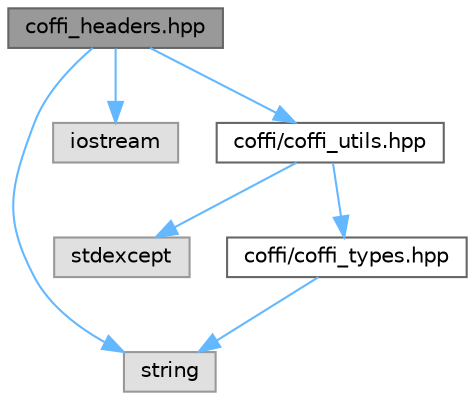 digraph "coffi_headers.hpp"
{
 // LATEX_PDF_SIZE
  bgcolor="transparent";
  edge [fontname=Helvetica,fontsize=10,labelfontname=Helvetica,labelfontsize=10];
  node [fontname=Helvetica,fontsize=10,shape=box,height=0.2,width=0.4];
  Node1 [id="Node000001",label="coffi_headers.hpp",height=0.2,width=0.4,color="gray40", fillcolor="grey60", style="filled", fontcolor="black",tooltip="COFFI library classes for the COFF file headers."];
  Node1 -> Node2 [id="edge1_Node000001_Node000002",color="steelblue1",style="solid",tooltip=" "];
  Node2 [id="Node000002",label="string",height=0.2,width=0.4,color="grey60", fillcolor="#E0E0E0", style="filled",tooltip=" "];
  Node1 -> Node3 [id="edge2_Node000001_Node000003",color="steelblue1",style="solid",tooltip=" "];
  Node3 [id="Node000003",label="iostream",height=0.2,width=0.4,color="grey60", fillcolor="#E0E0E0", style="filled",tooltip=" "];
  Node1 -> Node4 [id="edge3_Node000001_Node000004",color="steelblue1",style="solid",tooltip=" "];
  Node4 [id="Node000004",label="coffi/coffi_utils.hpp",height=0.2,width=0.4,color="grey40", fillcolor="white", style="filled",URL="$coffi__utils_8hpp.html",tooltip="COFFI library utilities."];
  Node4 -> Node5 [id="edge4_Node000004_Node000005",color="steelblue1",style="solid",tooltip=" "];
  Node5 [id="Node000005",label="stdexcept",height=0.2,width=0.4,color="grey60", fillcolor="#E0E0E0", style="filled",tooltip=" "];
  Node4 -> Node6 [id="edge5_Node000004_Node000006",color="steelblue1",style="solid",tooltip=" "];
  Node6 [id="Node000006",label="coffi/coffi_types.hpp",height=0.2,width=0.4,color="grey40", fillcolor="white", style="filled",URL="$coffi__types_8hpp.html",tooltip="COFFI library basic structures and types."];
  Node6 -> Node2 [id="edge6_Node000006_Node000002",color="steelblue1",style="solid",tooltip=" "];
}

